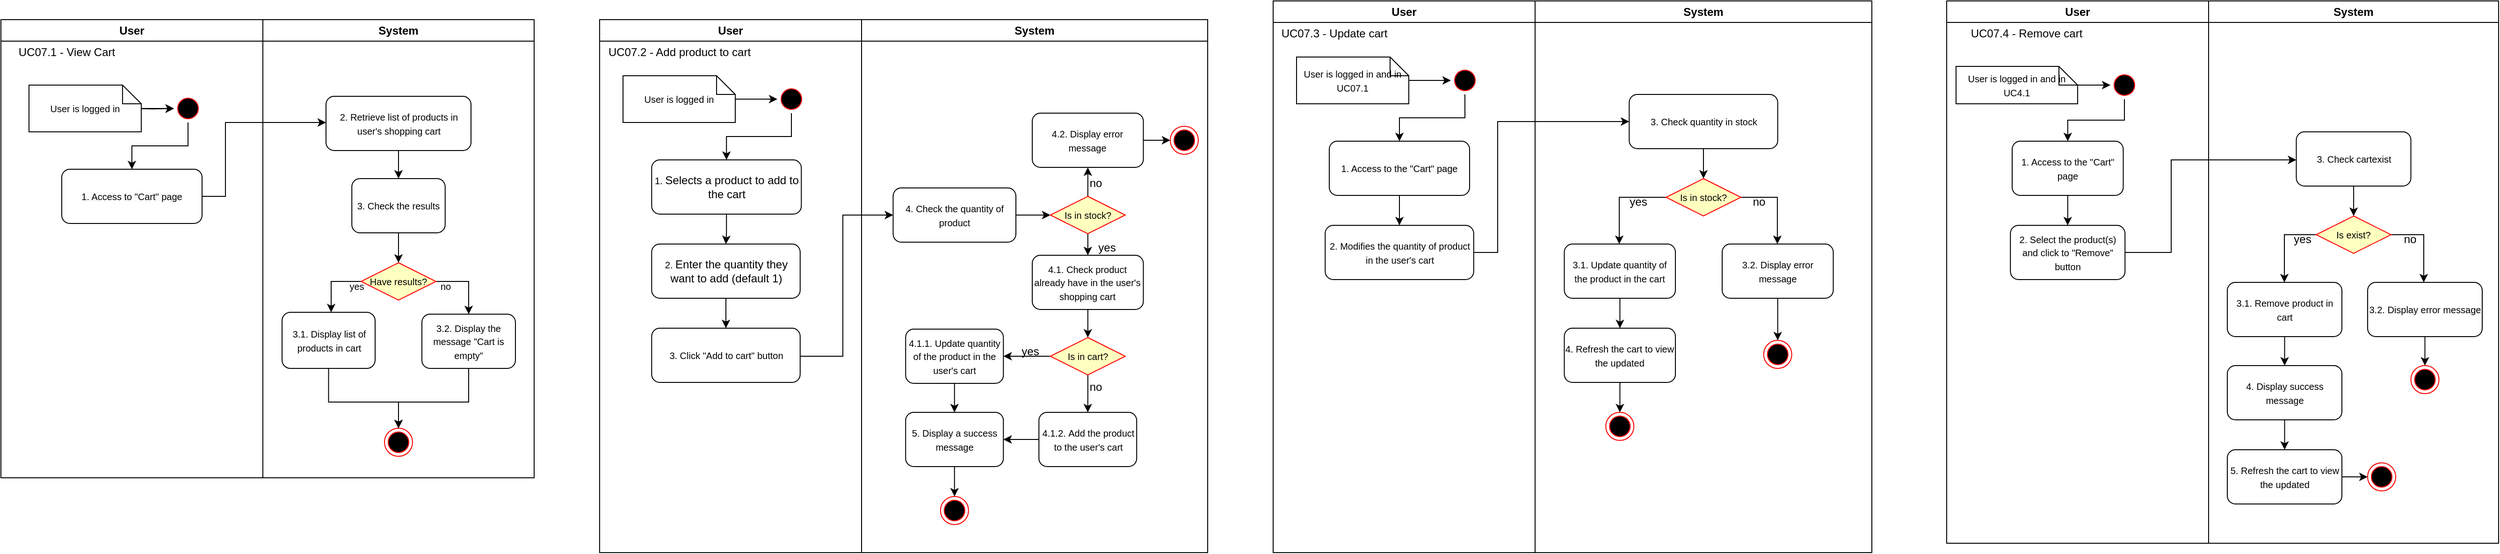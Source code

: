 <mxfile version="21.6.1" type="device">
  <diagram name="Page-1" id="e7e014a7-5840-1c2e-5031-d8a46d1fe8dd">
    <mxGraphModel dx="6907" dy="4040" grid="1" gridSize="10" guides="1" tooltips="1" connect="1" arrows="1" fold="1" page="1" pageScale="1" pageWidth="1169" pageHeight="826" background="none" math="0" shadow="0">
      <root>
        <mxCell id="0" />
        <mxCell id="1" parent="0" />
        <mxCell id="2" value="User" style="swimlane;whiteSpace=wrap;labelBackgroundColor=none;" parent="1" vertex="1">
          <mxGeometry x="40" y="40" width="280" height="490" as="geometry" />
        </mxCell>
        <mxCell id="q0-vvOxoMpotTMaAw7Id-45" value="" style="edgeStyle=orthogonalEdgeStyle;rounded=0;orthogonalLoop=1;jettySize=auto;html=1;" parent="2" source="5" target="q0-vvOxoMpotTMaAw7Id-51" edge="1">
          <mxGeometry relative="1" as="geometry">
            <mxPoint x="139.983" y="82" as="targetPoint" />
            <Array as="points" />
          </mxGeometry>
        </mxCell>
        <mxCell id="5" value="" style="ellipse;shape=startState;fillColor=#000000;strokeColor=#ff0000;" parent="2" vertex="1">
          <mxGeometry x="185" y="80" width="30" height="30" as="geometry" />
        </mxCell>
        <mxCell id="q0-vvOxoMpotTMaAw7Id-51" value="&lt;span style=&quot;color: rgb(0, 0, 0); font-family: Helvetica; font-size: 10px; font-style: normal; font-variant-ligatures: normal; font-variant-caps: normal; font-weight: 400; letter-spacing: normal; orphans: 2; text-align: center; text-indent: 0px; text-transform: none; widows: 2; word-spacing: 0px; -webkit-text-stroke-width: 0px; background-color: rgb(251, 251, 251); text-decoration-thickness: initial; text-decoration-style: initial; text-decoration-color: initial; float: none; display: inline !important;&quot;&gt;1. Access to &quot;Cart&quot; page&lt;/span&gt;" style="rounded=1;whiteSpace=wrap;html=1;verticalAlign=middle;" parent="2" vertex="1">
          <mxGeometry x="65" y="160" width="150" height="58" as="geometry" />
        </mxCell>
        <mxCell id="bUwD3FaFitT1GLIlqr40-110" value="" style="edgeStyle=orthogonalEdgeStyle;rounded=0;orthogonalLoop=1;jettySize=auto;html=1;" parent="2" target="5" edge="1">
          <mxGeometry relative="1" as="geometry">
            <mxPoint x="140" y="95" as="sourcePoint" />
          </mxGeometry>
        </mxCell>
        <mxCell id="bUwD3FaFitT1GLIlqr40-21" value="UC07.1 - View Cart" style="text;html=1;align=center;verticalAlign=middle;resizable=0;points=[];autosize=1;strokeColor=none;fillColor=none;" parent="2" vertex="1">
          <mxGeometry x="5" y="20" width="130" height="30" as="geometry" />
        </mxCell>
        <mxCell id="bUwD3FaFitT1GLIlqr40-117" value="" style="edgeStyle=orthogonalEdgeStyle;rounded=0;orthogonalLoop=1;jettySize=auto;html=1;" parent="2" source="bUwD3FaFitT1GLIlqr40-116" target="5" edge="1">
          <mxGeometry relative="1" as="geometry" />
        </mxCell>
        <mxCell id="bUwD3FaFitT1GLIlqr40-116" value="&lt;font style=&quot;font-size: 10px;&quot;&gt;User is logged in&lt;/font&gt;" style="shape=note;size=20;whiteSpace=wrap;html=1;" parent="2" vertex="1">
          <mxGeometry x="30" y="70" width="120" height="50" as="geometry" />
        </mxCell>
        <mxCell id="3" value="System" style="swimlane;whiteSpace=wrap" parent="1" vertex="1">
          <mxGeometry x="320" y="40" width="290" height="490" as="geometry" />
        </mxCell>
        <mxCell id="q0-vvOxoMpotTMaAw7Id-52" value="&lt;font style=&quot;font-size: 10px;&quot;&gt;2. Retrieve list of products in user&#39;s shopping cart&lt;/font&gt;" style="rounded=1;whiteSpace=wrap;html=1;verticalAlign=middle;" parent="3" vertex="1">
          <mxGeometry x="67.5" y="82" width="155" height="58" as="geometry" />
        </mxCell>
        <mxCell id="bUwD3FaFitT1GLIlqr40-51" style="edgeStyle=orthogonalEdgeStyle;rounded=0;orthogonalLoop=1;jettySize=auto;html=1;" parent="3" source="bUwD3FaFitT1GLIlqr40-50" target="21" edge="1">
          <mxGeometry relative="1" as="geometry" />
        </mxCell>
        <mxCell id="bUwD3FaFitT1GLIlqr40-50" value="&lt;font style=&quot;font-size: 10px;&quot;&gt;3. Check the results&lt;/font&gt;" style="rounded=1;whiteSpace=wrap;html=1;verticalAlign=middle;" parent="3" vertex="1">
          <mxGeometry x="95.12" y="170" width="99.75" height="58" as="geometry" />
        </mxCell>
        <mxCell id="q0-vvOxoMpotTMaAw7Id-54" style="edgeStyle=orthogonalEdgeStyle;rounded=0;orthogonalLoop=1;jettySize=auto;html=1;" parent="3" source="q0-vvOxoMpotTMaAw7Id-52" target="bUwD3FaFitT1GLIlqr40-50" edge="1">
          <mxGeometry relative="1" as="geometry" />
        </mxCell>
        <mxCell id="bUwD3FaFitT1GLIlqr40-52" style="edgeStyle=orthogonalEdgeStyle;rounded=0;orthogonalLoop=1;jettySize=auto;html=1;" parent="3" source="21" target="q0-vvOxoMpotTMaAw7Id-57" edge="1">
          <mxGeometry relative="1" as="geometry">
            <Array as="points">
              <mxPoint x="73" y="280" />
            </Array>
          </mxGeometry>
        </mxCell>
        <mxCell id="bUwD3FaFitT1GLIlqr40-54" style="edgeStyle=orthogonalEdgeStyle;rounded=0;orthogonalLoop=1;jettySize=auto;html=1;" parent="3" source="21" target="q0-vvOxoMpotTMaAw7Id-58" edge="1">
          <mxGeometry relative="1" as="geometry">
            <Array as="points">
              <mxPoint x="220" y="280" />
            </Array>
          </mxGeometry>
        </mxCell>
        <mxCell id="21" value="Have results?" style="rhombus;fillColor=#ffffc0;strokeColor=#ff0000;whiteSpace=wrap;fontSize=10;" parent="3" vertex="1">
          <mxGeometry x="105" y="260" width="80" height="40" as="geometry" />
        </mxCell>
        <mxCell id="q0-vvOxoMpotTMaAw7Id-57" value="&lt;font style=&quot;font-size: 10px;&quot;&gt;3.1. Display list of products in cart&lt;/font&gt;" style="rounded=1;whiteSpace=wrap;html=1;verticalAlign=middle;" parent="3" vertex="1">
          <mxGeometry x="20.5" y="313" width="99.5" height="60" as="geometry" />
        </mxCell>
        <mxCell id="q0-vvOxoMpotTMaAw7Id-58" value="&lt;font style=&quot;font-size: 10px;&quot;&gt;3.2. Display the message &quot;Cart is empty&quot;&lt;/font&gt;" style="rounded=1;whiteSpace=wrap;html=1;verticalAlign=middle;" parent="3" vertex="1">
          <mxGeometry x="170" y="315" width="100" height="58" as="geometry" />
        </mxCell>
        <mxCell id="q0-vvOxoMpotTMaAw7Id-59" value="" style="ellipse;html=1;shape=endState;fillColor=#000000;strokeColor=#ff0000;fontSize=10;" parent="3" vertex="1">
          <mxGeometry x="130" y="437" width="30" height="30" as="geometry" />
        </mxCell>
        <mxCell id="q0-vvOxoMpotTMaAw7Id-64" style="edgeStyle=orthogonalEdgeStyle;rounded=0;orthogonalLoop=1;jettySize=auto;html=1;" parent="3" source="q0-vvOxoMpotTMaAw7Id-57" target="q0-vvOxoMpotTMaAw7Id-59" edge="1">
          <mxGeometry relative="1" as="geometry">
            <Array as="points">
              <mxPoint x="70" y="409" />
              <mxPoint x="145" y="409" />
            </Array>
          </mxGeometry>
        </mxCell>
        <mxCell id="q0-vvOxoMpotTMaAw7Id-65" style="edgeStyle=orthogonalEdgeStyle;rounded=0;orthogonalLoop=1;jettySize=auto;html=1;" parent="3" source="q0-vvOxoMpotTMaAw7Id-58" target="q0-vvOxoMpotTMaAw7Id-59" edge="1">
          <mxGeometry relative="1" as="geometry">
            <Array as="points">
              <mxPoint x="220" y="409" />
              <mxPoint x="145" y="409" />
            </Array>
          </mxGeometry>
        </mxCell>
        <mxCell id="q0-vvOxoMpotTMaAw7Id-66" value="&lt;font size=&quot;1&quot;&gt;yes&lt;/font&gt;" style="text;html=1;align=center;verticalAlign=middle;resizable=0;points=[];autosize=1;strokeColor=none;fillColor=none;" parent="3" vertex="1">
          <mxGeometry x="80" y="270" width="40" height="30" as="geometry" />
        </mxCell>
        <mxCell id="q0-vvOxoMpotTMaAw7Id-67" value="&lt;font size=&quot;1&quot;&gt;no&lt;/font&gt;" style="text;html=1;align=center;verticalAlign=middle;resizable=0;points=[];autosize=1;strokeColor=none;fillColor=none;" parent="3" vertex="1">
          <mxGeometry x="180" y="270" width="30" height="30" as="geometry" />
        </mxCell>
        <mxCell id="q0-vvOxoMpotTMaAw7Id-49" style="edgeStyle=orthogonalEdgeStyle;rounded=0;orthogonalLoop=1;jettySize=auto;html=1;" parent="1" source="q0-vvOxoMpotTMaAw7Id-51" target="q0-vvOxoMpotTMaAw7Id-52" edge="1">
          <mxGeometry relative="1" as="geometry">
            <mxPoint x="244.5" y="147" as="sourcePoint" />
            <mxPoint x="396" y="171" as="targetPoint" />
            <Array as="points">
              <mxPoint x="280" y="229" />
              <mxPoint x="280" y="150" />
            </Array>
          </mxGeometry>
        </mxCell>
        <mxCell id="bUwD3FaFitT1GLIlqr40-22" value="User" style="swimlane;whiteSpace=wrap;labelBackgroundColor=none;" parent="1" vertex="1">
          <mxGeometry x="1400" y="20" width="280" height="590" as="geometry" />
        </mxCell>
        <mxCell id="bUwD3FaFitT1GLIlqr40-23" value="" style="edgeStyle=orthogonalEdgeStyle;rounded=0;orthogonalLoop=1;jettySize=auto;html=1;" parent="bUwD3FaFitT1GLIlqr40-22" source="bUwD3FaFitT1GLIlqr40-24" target="bUwD3FaFitT1GLIlqr40-25" edge="1">
          <mxGeometry relative="1" as="geometry">
            <mxPoint x="139.983" y="82" as="targetPoint" />
            <Array as="points" />
          </mxGeometry>
        </mxCell>
        <mxCell id="bUwD3FaFitT1GLIlqr40-24" value="" style="ellipse;shape=startState;fillColor=#000000;strokeColor=#ff0000;" parent="bUwD3FaFitT1GLIlqr40-22" vertex="1">
          <mxGeometry x="190" y="70" width="30" height="30" as="geometry" />
        </mxCell>
        <mxCell id="pBIfOtYc9oAZ0GzIeyk_-44" value="" style="edgeStyle=orthogonalEdgeStyle;rounded=0;orthogonalLoop=1;jettySize=auto;html=1;" edge="1" parent="bUwD3FaFitT1GLIlqr40-22" source="bUwD3FaFitT1GLIlqr40-25" target="pBIfOtYc9oAZ0GzIeyk_-43">
          <mxGeometry relative="1" as="geometry" />
        </mxCell>
        <mxCell id="bUwD3FaFitT1GLIlqr40-25" value="&lt;span style=&quot;color: rgb(0, 0, 0); font-family: Helvetica; font-size: 10px; font-style: normal; font-variant-ligatures: normal; font-variant-caps: normal; font-weight: 400; letter-spacing: normal; orphans: 2; text-align: center; text-indent: 0px; text-transform: none; widows: 2; word-spacing: 0px; -webkit-text-stroke-width: 0px; background-color: rgb(251, 251, 251); text-decoration-thickness: initial; text-decoration-style: initial; text-decoration-color: initial; float: none; display: inline !important;&quot;&gt;1. Access to the &quot;Cart&quot; page&lt;/span&gt;" style="rounded=1;whiteSpace=wrap;html=1;verticalAlign=middle;" parent="bUwD3FaFitT1GLIlqr40-22" vertex="1">
          <mxGeometry x="60" y="150" width="150" height="58" as="geometry" />
        </mxCell>
        <mxCell id="bUwD3FaFitT1GLIlqr40-112" value="UC07.3 - Update cart" style="text;html=1;align=center;verticalAlign=middle;resizable=0;points=[];autosize=1;strokeColor=none;fillColor=none;" parent="bUwD3FaFitT1GLIlqr40-22" vertex="1">
          <mxGeometry x="-5" y="20" width="140" height="30" as="geometry" />
        </mxCell>
        <mxCell id="bUwD3FaFitT1GLIlqr40-113" value="" style="edgeStyle=orthogonalEdgeStyle;rounded=0;orthogonalLoop=1;jettySize=auto;html=1;" parent="bUwD3FaFitT1GLIlqr40-22" source="bUwD3FaFitT1GLIlqr40-111" target="bUwD3FaFitT1GLIlqr40-24" edge="1">
          <mxGeometry relative="1" as="geometry" />
        </mxCell>
        <mxCell id="bUwD3FaFitT1GLIlqr40-111" value="&lt;font style=&quot;font-size: 10px;&quot;&gt;User is logged in and in UC07.1&lt;/font&gt;" style="shape=note;size=20;whiteSpace=wrap;html=1;" parent="bUwD3FaFitT1GLIlqr40-22" vertex="1">
          <mxGeometry x="25" y="60" width="120" height="50" as="geometry" />
        </mxCell>
        <mxCell id="pBIfOtYc9oAZ0GzIeyk_-43" value="&lt;font style=&quot;font-size: 10px;&quot;&gt;2. Modifies the quantity of product in the user&#39;s cart&lt;/font&gt;" style="rounded=1;whiteSpace=wrap;html=1;verticalAlign=middle;" vertex="1" parent="bUwD3FaFitT1GLIlqr40-22">
          <mxGeometry x="55.63" y="240" width="158.75" height="58" as="geometry" />
        </mxCell>
        <mxCell id="bUwD3FaFitT1GLIlqr40-27" value="System" style="swimlane;whiteSpace=wrap" parent="1" vertex="1">
          <mxGeometry x="1680" y="20" width="360" height="590" as="geometry" />
        </mxCell>
        <mxCell id="bUwD3FaFitT1GLIlqr40-37" value="" style="ellipse;html=1;shape=endState;fillColor=#000000;strokeColor=#ff0000;fontSize=10;" parent="bUwD3FaFitT1GLIlqr40-27" vertex="1">
          <mxGeometry x="75.63" y="440" width="30" height="30" as="geometry" />
        </mxCell>
        <mxCell id="pBIfOtYc9oAZ0GzIeyk_-50" value="" style="edgeStyle=orthogonalEdgeStyle;rounded=0;orthogonalLoop=1;jettySize=auto;html=1;" edge="1" parent="bUwD3FaFitT1GLIlqr40-27" source="pBIfOtYc9oAZ0GzIeyk_-45" target="pBIfOtYc9oAZ0GzIeyk_-48">
          <mxGeometry relative="1" as="geometry" />
        </mxCell>
        <mxCell id="pBIfOtYc9oAZ0GzIeyk_-45" value="&lt;font style=&quot;font-size: 10px;&quot;&gt;3. Check quantity in stock&lt;/font&gt;" style="rounded=1;whiteSpace=wrap;html=1;verticalAlign=middle;" vertex="1" parent="bUwD3FaFitT1GLIlqr40-27">
          <mxGeometry x="100.63" y="100" width="158.75" height="58" as="geometry" />
        </mxCell>
        <mxCell id="pBIfOtYc9oAZ0GzIeyk_-51" style="edgeStyle=orthogonalEdgeStyle;rounded=0;orthogonalLoop=1;jettySize=auto;html=1;" edge="1" parent="bUwD3FaFitT1GLIlqr40-27" source="pBIfOtYc9oAZ0GzIeyk_-48" target="pBIfOtYc9oAZ0GzIeyk_-49">
          <mxGeometry relative="1" as="geometry">
            <Array as="points">
              <mxPoint x="259" y="210" />
            </Array>
          </mxGeometry>
        </mxCell>
        <mxCell id="pBIfOtYc9oAZ0GzIeyk_-53" style="edgeStyle=orthogonalEdgeStyle;rounded=0;orthogonalLoop=1;jettySize=auto;html=1;" edge="1" parent="bUwD3FaFitT1GLIlqr40-27" source="pBIfOtYc9oAZ0GzIeyk_-48" target="pBIfOtYc9oAZ0GzIeyk_-52">
          <mxGeometry relative="1" as="geometry">
            <Array as="points">
              <mxPoint x="90" y="210" />
            </Array>
          </mxGeometry>
        </mxCell>
        <mxCell id="pBIfOtYc9oAZ0GzIeyk_-48" value="Is in stock?" style="rhombus;fillColor=#ffffc0;strokeColor=#ff0000;whiteSpace=wrap;fontSize=10;" vertex="1" parent="bUwD3FaFitT1GLIlqr40-27">
          <mxGeometry x="140" y="190" width="80" height="40" as="geometry" />
        </mxCell>
        <mxCell id="pBIfOtYc9oAZ0GzIeyk_-62" value="" style="edgeStyle=orthogonalEdgeStyle;rounded=0;orthogonalLoop=1;jettySize=auto;html=1;" edge="1" parent="bUwD3FaFitT1GLIlqr40-27" source="pBIfOtYc9oAZ0GzIeyk_-49" target="pBIfOtYc9oAZ0GzIeyk_-61">
          <mxGeometry relative="1" as="geometry" />
        </mxCell>
        <mxCell id="pBIfOtYc9oAZ0GzIeyk_-49" value="&lt;font style=&quot;font-size: 10px;&quot;&gt;3.2. Display error message&lt;/font&gt;" style="rounded=1;whiteSpace=wrap;html=1;verticalAlign=middle;" vertex="1" parent="bUwD3FaFitT1GLIlqr40-27">
          <mxGeometry x="200" y="260" width="118.75" height="58" as="geometry" />
        </mxCell>
        <mxCell id="pBIfOtYc9oAZ0GzIeyk_-59" value="" style="edgeStyle=orthogonalEdgeStyle;rounded=0;orthogonalLoop=1;jettySize=auto;html=1;" edge="1" parent="bUwD3FaFitT1GLIlqr40-27" source="pBIfOtYc9oAZ0GzIeyk_-52" target="pBIfOtYc9oAZ0GzIeyk_-56">
          <mxGeometry relative="1" as="geometry" />
        </mxCell>
        <mxCell id="pBIfOtYc9oAZ0GzIeyk_-52" value="&lt;font style=&quot;font-size: 10px;&quot;&gt;3.1. Update quantity of the product in the cart&lt;/font&gt;" style="rounded=1;whiteSpace=wrap;html=1;verticalAlign=middle;" vertex="1" parent="bUwD3FaFitT1GLIlqr40-27">
          <mxGeometry x="31.25" y="260" width="118.75" height="58" as="geometry" />
        </mxCell>
        <mxCell id="pBIfOtYc9oAZ0GzIeyk_-54" value="yes" style="text;html=1;align=center;verticalAlign=middle;resizable=0;points=[];autosize=1;strokeColor=none;fillColor=none;" vertex="1" parent="bUwD3FaFitT1GLIlqr40-27">
          <mxGeometry x="90" y="200" width="40" height="30" as="geometry" />
        </mxCell>
        <mxCell id="pBIfOtYc9oAZ0GzIeyk_-55" value="no" style="text;html=1;align=center;verticalAlign=middle;resizable=0;points=[];autosize=1;strokeColor=none;fillColor=none;" vertex="1" parent="bUwD3FaFitT1GLIlqr40-27">
          <mxGeometry x="219.38" y="200" width="40" height="30" as="geometry" />
        </mxCell>
        <mxCell id="pBIfOtYc9oAZ0GzIeyk_-60" value="" style="edgeStyle=orthogonalEdgeStyle;rounded=0;orthogonalLoop=1;jettySize=auto;html=1;" edge="1" parent="bUwD3FaFitT1GLIlqr40-27" source="pBIfOtYc9oAZ0GzIeyk_-56" target="bUwD3FaFitT1GLIlqr40-37">
          <mxGeometry relative="1" as="geometry" />
        </mxCell>
        <mxCell id="pBIfOtYc9oAZ0GzIeyk_-56" value="&lt;font style=&quot;font-size: 10px;&quot;&gt;4. Refresh the cart to view the updated&lt;/font&gt;" style="rounded=1;whiteSpace=wrap;html=1;verticalAlign=middle;" vertex="1" parent="bUwD3FaFitT1GLIlqr40-27">
          <mxGeometry x="31.25" y="350" width="118.75" height="58" as="geometry" />
        </mxCell>
        <mxCell id="pBIfOtYc9oAZ0GzIeyk_-61" value="" style="ellipse;html=1;shape=endState;fillColor=#000000;strokeColor=#ff0000;fontSize=10;" vertex="1" parent="bUwD3FaFitT1GLIlqr40-27">
          <mxGeometry x="244.38" y="363" width="30" height="30" as="geometry" />
        </mxCell>
        <mxCell id="iPqSwQI-IjeFykvfGZ3u-23" value="User" style="swimlane;whiteSpace=wrap;labelBackgroundColor=none;" parent="1" vertex="1">
          <mxGeometry x="680" y="40" width="280" height="570" as="geometry" />
        </mxCell>
        <mxCell id="iPqSwQI-IjeFykvfGZ3u-24" value="" style="edgeStyle=orthogonalEdgeStyle;rounded=0;orthogonalLoop=1;jettySize=auto;html=1;" parent="iPqSwQI-IjeFykvfGZ3u-23" source="iPqSwQI-IjeFykvfGZ3u-25" target="iPqSwQI-IjeFykvfGZ3u-26" edge="1">
          <mxGeometry relative="1" as="geometry">
            <mxPoint x="139.983" y="82" as="targetPoint" />
            <Array as="points" />
          </mxGeometry>
        </mxCell>
        <mxCell id="iPqSwQI-IjeFykvfGZ3u-25" value="" style="ellipse;shape=startState;fillColor=#000000;strokeColor=#ff0000;" parent="iPqSwQI-IjeFykvfGZ3u-23" vertex="1">
          <mxGeometry x="190" y="70" width="30" height="30" as="geometry" />
        </mxCell>
        <mxCell id="iPqSwQI-IjeFykvfGZ3u-67" style="edgeStyle=orthogonalEdgeStyle;rounded=0;orthogonalLoop=1;jettySize=auto;html=1;" parent="iPqSwQI-IjeFykvfGZ3u-23" source="iPqSwQI-IjeFykvfGZ3u-26" target="iPqSwQI-IjeFykvfGZ3u-64" edge="1">
          <mxGeometry relative="1" as="geometry" />
        </mxCell>
        <mxCell id="iPqSwQI-IjeFykvfGZ3u-26" value="&lt;span style=&quot;color: rgb(0, 0, 0); font-family: Helvetica; font-size: 10px; font-style: normal; font-variant-ligatures: normal; font-variant-caps: normal; font-weight: 400; letter-spacing: normal; orphans: 2; text-align: center; text-indent: 0px; text-transform: none; widows: 2; word-spacing: 0px; -webkit-text-stroke-width: 0px; background-color: rgb(251, 251, 251); text-decoration-thickness: initial; text-decoration-style: initial; text-decoration-color: initial; float: none; display: inline !important;&quot;&gt;1.&amp;nbsp;&lt;/span&gt;Selects a product to add to the cart" style="rounded=1;whiteSpace=wrap;html=1;verticalAlign=middle;" parent="iPqSwQI-IjeFykvfGZ3u-23" vertex="1">
          <mxGeometry x="55.63" y="150" width="160" height="58" as="geometry" />
        </mxCell>
        <mxCell id="iPqSwQI-IjeFykvfGZ3u-28" value="UC07.2 - Add product to cart" style="text;html=1;align=center;verticalAlign=middle;resizable=0;points=[];autosize=1;strokeColor=none;fillColor=none;" parent="iPqSwQI-IjeFykvfGZ3u-23" vertex="1">
          <mxGeometry x="-5" y="20" width="180" height="30" as="geometry" />
        </mxCell>
        <mxCell id="iPqSwQI-IjeFykvfGZ3u-29" value="" style="edgeStyle=orthogonalEdgeStyle;rounded=0;orthogonalLoop=1;jettySize=auto;html=1;" parent="iPqSwQI-IjeFykvfGZ3u-23" source="iPqSwQI-IjeFykvfGZ3u-30" target="iPqSwQI-IjeFykvfGZ3u-25" edge="1">
          <mxGeometry relative="1" as="geometry" />
        </mxCell>
        <mxCell id="iPqSwQI-IjeFykvfGZ3u-30" value="&lt;font style=&quot;font-size: 10px;&quot;&gt;User is logged in&lt;/font&gt;" style="shape=note;size=20;whiteSpace=wrap;html=1;" parent="iPqSwQI-IjeFykvfGZ3u-23" vertex="1">
          <mxGeometry x="25" y="60" width="120" height="50" as="geometry" />
        </mxCell>
        <mxCell id="iPqSwQI-IjeFykvfGZ3u-68" style="edgeStyle=orthogonalEdgeStyle;rounded=0;orthogonalLoop=1;jettySize=auto;html=1;" parent="iPqSwQI-IjeFykvfGZ3u-23" source="iPqSwQI-IjeFykvfGZ3u-64" target="iPqSwQI-IjeFykvfGZ3u-66" edge="1">
          <mxGeometry relative="1" as="geometry" />
        </mxCell>
        <mxCell id="iPqSwQI-IjeFykvfGZ3u-64" value="&lt;font style=&quot;font-size: 10px;&quot;&gt;2.&amp;nbsp;&lt;/font&gt;Enter the quantity they&lt;br/&gt;want to add (default 1)" style="rounded=1;whiteSpace=wrap;html=1;verticalAlign=middle;" parent="iPqSwQI-IjeFykvfGZ3u-23" vertex="1">
          <mxGeometry x="55.63" y="240" width="158.75" height="58" as="geometry" />
        </mxCell>
        <mxCell id="iPqSwQI-IjeFykvfGZ3u-66" value="&lt;font style=&quot;font-size: 10px;&quot;&gt;3. Click &quot;Add to cart&quot; button&lt;/font&gt;" style="rounded=1;whiteSpace=wrap;html=1;verticalAlign=middle;" parent="iPqSwQI-IjeFykvfGZ3u-23" vertex="1">
          <mxGeometry x="55.63" y="330" width="158.75" height="58" as="geometry" />
        </mxCell>
        <mxCell id="iPqSwQI-IjeFykvfGZ3u-33" value="System" style="swimlane;whiteSpace=wrap" parent="1" vertex="1">
          <mxGeometry x="960" y="40" width="370" height="570" as="geometry" />
        </mxCell>
        <mxCell id="iPqSwQI-IjeFykvfGZ3u-49" value="" style="edgeStyle=orthogonalEdgeStyle;rounded=0;orthogonalLoop=1;jettySize=auto;html=1;" parent="iPqSwQI-IjeFykvfGZ3u-33" source="iPqSwQI-IjeFykvfGZ3u-50" target="iPqSwQI-IjeFykvfGZ3u-53" edge="1">
          <mxGeometry relative="1" as="geometry" />
        </mxCell>
        <mxCell id="iPqSwQI-IjeFykvfGZ3u-50" value="&lt;font style=&quot;font-size: 10px;&quot;&gt;4. Check the quantity of product&lt;/font&gt;" style="rounded=1;whiteSpace=wrap;html=1;verticalAlign=middle;" parent="iPqSwQI-IjeFykvfGZ3u-33" vertex="1">
          <mxGeometry x="33.75" y="180" width="131.25" height="58" as="geometry" />
        </mxCell>
        <mxCell id="pBIfOtYc9oAZ0GzIeyk_-29" value="" style="edgeStyle=orthogonalEdgeStyle;rounded=0;orthogonalLoop=1;jettySize=auto;html=1;" edge="1" parent="iPqSwQI-IjeFykvfGZ3u-33" source="iPqSwQI-IjeFykvfGZ3u-53" target="iPqSwQI-IjeFykvfGZ3u-56">
          <mxGeometry relative="1" as="geometry" />
        </mxCell>
        <mxCell id="pBIfOtYc9oAZ0GzIeyk_-32" value="" style="edgeStyle=orthogonalEdgeStyle;rounded=0;orthogonalLoop=1;jettySize=auto;html=1;" edge="1" parent="iPqSwQI-IjeFykvfGZ3u-33" source="iPqSwQI-IjeFykvfGZ3u-53" target="iPqSwQI-IjeFykvfGZ3u-54">
          <mxGeometry relative="1" as="geometry" />
        </mxCell>
        <mxCell id="iPqSwQI-IjeFykvfGZ3u-53" value="Is in stock?" style="rhombus;fillColor=#ffffc0;strokeColor=#ff0000;whiteSpace=wrap;fontSize=10;" parent="iPqSwQI-IjeFykvfGZ3u-33" vertex="1">
          <mxGeometry x="201.87" y="189" width="80" height="40" as="geometry" />
        </mxCell>
        <mxCell id="pBIfOtYc9oAZ0GzIeyk_-33" value="" style="edgeStyle=orthogonalEdgeStyle;rounded=0;orthogonalLoop=1;jettySize=auto;html=1;" edge="1" parent="iPqSwQI-IjeFykvfGZ3u-33" source="iPqSwQI-IjeFykvfGZ3u-54" target="pBIfOtYc9oAZ0GzIeyk_-24">
          <mxGeometry relative="1" as="geometry" />
        </mxCell>
        <mxCell id="iPqSwQI-IjeFykvfGZ3u-54" value="&lt;font style=&quot;font-size: 10px;&quot;&gt;4.1. Check product already have in the user&#39;s shopping cart&lt;/font&gt;" style="rounded=1;whiteSpace=wrap;html=1;verticalAlign=middle;" parent="iPqSwQI-IjeFykvfGZ3u-33" vertex="1">
          <mxGeometry x="182.49" y="252" width="118.75" height="58" as="geometry" />
        </mxCell>
        <mxCell id="pBIfOtYc9oAZ0GzIeyk_-23" value="" style="edgeStyle=orthogonalEdgeStyle;rounded=0;orthogonalLoop=1;jettySize=auto;html=1;" edge="1" parent="iPqSwQI-IjeFykvfGZ3u-33" source="iPqSwQI-IjeFykvfGZ3u-56" target="pBIfOtYc9oAZ0GzIeyk_-22">
          <mxGeometry relative="1" as="geometry" />
        </mxCell>
        <mxCell id="iPqSwQI-IjeFykvfGZ3u-56" value="&lt;font style=&quot;font-size: 10px;&quot;&gt;4.2. Display error message&lt;/font&gt;" style="rounded=1;whiteSpace=wrap;html=1;verticalAlign=middle;" parent="iPqSwQI-IjeFykvfGZ3u-33" vertex="1">
          <mxGeometry x="182.49" y="100" width="118.75" height="58" as="geometry" />
        </mxCell>
        <mxCell id="iPqSwQI-IjeFykvfGZ3u-57" value="yes" style="text;html=1;align=center;verticalAlign=middle;resizable=0;points=[];autosize=1;strokeColor=none;fillColor=none;" parent="iPqSwQI-IjeFykvfGZ3u-33" vertex="1">
          <mxGeometry x="241.87" y="229" width="40" height="30" as="geometry" />
        </mxCell>
        <mxCell id="iPqSwQI-IjeFykvfGZ3u-58" value="no" style="text;html=1;align=center;verticalAlign=middle;resizable=0;points=[];autosize=1;strokeColor=none;fillColor=none;" parent="iPqSwQI-IjeFykvfGZ3u-33" vertex="1">
          <mxGeometry x="230" y="160" width="40" height="30" as="geometry" />
        </mxCell>
        <mxCell id="iPqSwQI-IjeFykvfGZ3u-59" value="" style="ellipse;html=1;shape=endState;fillColor=#000000;strokeColor=#ff0000;fontSize=10;" parent="iPqSwQI-IjeFykvfGZ3u-33" vertex="1">
          <mxGeometry x="84.37" y="510" width="30" height="30" as="geometry" />
        </mxCell>
        <mxCell id="pBIfOtYc9oAZ0GzIeyk_-41" value="" style="edgeStyle=orthogonalEdgeStyle;rounded=0;orthogonalLoop=1;jettySize=auto;html=1;" edge="1" parent="iPqSwQI-IjeFykvfGZ3u-33" source="iPqSwQI-IjeFykvfGZ3u-72" target="pBIfOtYc9oAZ0GzIeyk_-38">
          <mxGeometry relative="1" as="geometry" />
        </mxCell>
        <mxCell id="iPqSwQI-IjeFykvfGZ3u-72" value="&lt;font style=&quot;font-size: 10px;&quot;&gt;4.1.1. Update quantity of the product in the user&#39;s cart&lt;br&gt;&lt;/font&gt;" style="rounded=1;whiteSpace=wrap;html=1;verticalAlign=middle;" parent="iPqSwQI-IjeFykvfGZ3u-33" vertex="1">
          <mxGeometry x="47.13" y="331" width="104.5" height="58" as="geometry" />
        </mxCell>
        <mxCell id="pBIfOtYc9oAZ0GzIeyk_-40" value="" style="edgeStyle=orthogonalEdgeStyle;rounded=0;orthogonalLoop=1;jettySize=auto;html=1;" edge="1" parent="iPqSwQI-IjeFykvfGZ3u-33" source="DOB6De9PXuz2SghbElTi-22" target="pBIfOtYc9oAZ0GzIeyk_-38">
          <mxGeometry relative="1" as="geometry" />
        </mxCell>
        <mxCell id="DOB6De9PXuz2SghbElTi-22" value="&lt;font style=&quot;font-size: 10px;&quot;&gt;&lt;font style=&quot;font-size: 10px;&quot;&gt;4.1.2.&amp;nbsp;&lt;/font&gt;Add the product to the user&#39;s cart&lt;/font&gt;" style="rounded=1;whiteSpace=wrap;html=1;verticalAlign=middle;" parent="iPqSwQI-IjeFykvfGZ3u-33" vertex="1">
          <mxGeometry x="189.61" y="420" width="104.5" height="58" as="geometry" />
        </mxCell>
        <mxCell id="pBIfOtYc9oAZ0GzIeyk_-22" value="" style="ellipse;html=1;shape=endState;fillColor=#000000;strokeColor=#ff0000;fontSize=10;" vertex="1" parent="iPqSwQI-IjeFykvfGZ3u-33">
          <mxGeometry x="330.0" y="114" width="30" height="30" as="geometry" />
        </mxCell>
        <mxCell id="pBIfOtYc9oAZ0GzIeyk_-34" value="" style="edgeStyle=orthogonalEdgeStyle;rounded=0;orthogonalLoop=1;jettySize=auto;html=1;" edge="1" parent="iPqSwQI-IjeFykvfGZ3u-33" source="pBIfOtYc9oAZ0GzIeyk_-24" target="iPqSwQI-IjeFykvfGZ3u-72">
          <mxGeometry relative="1" as="geometry" />
        </mxCell>
        <mxCell id="pBIfOtYc9oAZ0GzIeyk_-36" value="" style="edgeStyle=orthogonalEdgeStyle;rounded=0;orthogonalLoop=1;jettySize=auto;html=1;" edge="1" parent="iPqSwQI-IjeFykvfGZ3u-33" source="pBIfOtYc9oAZ0GzIeyk_-24" target="DOB6De9PXuz2SghbElTi-22">
          <mxGeometry relative="1" as="geometry" />
        </mxCell>
        <mxCell id="pBIfOtYc9oAZ0GzIeyk_-24" value="Is in cart?" style="rhombus;fillColor=#ffffc0;strokeColor=#ff0000;whiteSpace=wrap;fontSize=10;" vertex="1" parent="iPqSwQI-IjeFykvfGZ3u-33">
          <mxGeometry x="201.87" y="340" width="80" height="40" as="geometry" />
        </mxCell>
        <mxCell id="pBIfOtYc9oAZ0GzIeyk_-35" value="yes" style="text;html=1;align=center;verticalAlign=middle;resizable=0;points=[];autosize=1;strokeColor=none;fillColor=none;" vertex="1" parent="iPqSwQI-IjeFykvfGZ3u-33">
          <mxGeometry x="160" y="340" width="40" height="30" as="geometry" />
        </mxCell>
        <mxCell id="pBIfOtYc9oAZ0GzIeyk_-42" value="" style="edgeStyle=orthogonalEdgeStyle;rounded=0;orthogonalLoop=1;jettySize=auto;html=1;" edge="1" parent="iPqSwQI-IjeFykvfGZ3u-33" source="pBIfOtYc9oAZ0GzIeyk_-38" target="iPqSwQI-IjeFykvfGZ3u-59">
          <mxGeometry relative="1" as="geometry" />
        </mxCell>
        <mxCell id="pBIfOtYc9oAZ0GzIeyk_-38" value="&lt;font style=&quot;font-size: 10px;&quot;&gt;&lt;font style=&quot;font-size: 10px;&quot;&gt;5.&amp;nbsp;&lt;/font&gt;Display a success message&lt;/font&gt;" style="rounded=1;whiteSpace=wrap;html=1;verticalAlign=middle;" vertex="1" parent="iPqSwQI-IjeFykvfGZ3u-33">
          <mxGeometry x="47.12" y="420" width="104.5" height="58" as="geometry" />
        </mxCell>
        <mxCell id="iPqSwQI-IjeFykvfGZ3u-69" style="edgeStyle=orthogonalEdgeStyle;rounded=0;orthogonalLoop=1;jettySize=auto;html=1;" parent="1" source="iPqSwQI-IjeFykvfGZ3u-66" target="iPqSwQI-IjeFykvfGZ3u-50" edge="1">
          <mxGeometry relative="1" as="geometry">
            <Array as="points">
              <mxPoint x="940" y="400" />
              <mxPoint x="940" y="249" />
            </Array>
          </mxGeometry>
        </mxCell>
        <mxCell id="iPqSwQI-IjeFykvfGZ3u-77" value="User" style="swimlane;whiteSpace=wrap;labelBackgroundColor=none;" parent="1" vertex="1">
          <mxGeometry x="2120" y="20" width="280" height="580" as="geometry" />
        </mxCell>
        <mxCell id="iPqSwQI-IjeFykvfGZ3u-78" value="" style="edgeStyle=orthogonalEdgeStyle;rounded=0;orthogonalLoop=1;jettySize=auto;html=1;" parent="iPqSwQI-IjeFykvfGZ3u-77" source="iPqSwQI-IjeFykvfGZ3u-79" target="iPqSwQI-IjeFykvfGZ3u-80" edge="1">
          <mxGeometry relative="1" as="geometry">
            <mxPoint x="140" y="82" as="targetPoint" />
            <Array as="points" />
          </mxGeometry>
        </mxCell>
        <mxCell id="iPqSwQI-IjeFykvfGZ3u-79" value="" style="ellipse;shape=startState;fillColor=#000000;strokeColor=#ff0000;" parent="iPqSwQI-IjeFykvfGZ3u-77" vertex="1">
          <mxGeometry x="175" y="75" width="30" height="30" as="geometry" />
        </mxCell>
        <mxCell id="pBIfOtYc9oAZ0GzIeyk_-63" value="" style="edgeStyle=orthogonalEdgeStyle;rounded=0;orthogonalLoop=1;jettySize=auto;html=1;" edge="1" parent="iPqSwQI-IjeFykvfGZ3u-77" source="iPqSwQI-IjeFykvfGZ3u-80" target="iPqSwQI-IjeFykvfGZ3u-87">
          <mxGeometry relative="1" as="geometry" />
        </mxCell>
        <mxCell id="iPqSwQI-IjeFykvfGZ3u-80" value="&lt;font style=&quot;font-size: 10px;&quot;&gt;1. Access to the &quot;Cart&quot; page&lt;/font&gt;" style="rounded=1;whiteSpace=wrap;html=1;verticalAlign=middle;" parent="iPqSwQI-IjeFykvfGZ3u-77" vertex="1">
          <mxGeometry x="70" y="150" width="118.75" height="58" as="geometry" />
        </mxCell>
        <mxCell id="iPqSwQI-IjeFykvfGZ3u-81" value="" style="edgeStyle=orthogonalEdgeStyle;rounded=0;orthogonalLoop=1;jettySize=auto;html=1;" parent="iPqSwQI-IjeFykvfGZ3u-77" source="iPqSwQI-IjeFykvfGZ3u-82" target="iPqSwQI-IjeFykvfGZ3u-79" edge="1">
          <mxGeometry relative="1" as="geometry" />
        </mxCell>
        <mxCell id="iPqSwQI-IjeFykvfGZ3u-82" value="&lt;font style=&quot;font-size: 10px;&quot;&gt;User is logged in and in UC4.1&lt;br&gt;&lt;/font&gt;" style="shape=note;size=20;whiteSpace=wrap;html=1;" parent="iPqSwQI-IjeFykvfGZ3u-77" vertex="1">
          <mxGeometry x="10" y="70" width="130" height="40" as="geometry" />
        </mxCell>
        <mxCell id="iPqSwQI-IjeFykvfGZ3u-83" value="UC07.4 - Remove cart" style="text;html=1;align=center;verticalAlign=middle;resizable=0;points=[];autosize=1;strokeColor=none;fillColor=none;" parent="iPqSwQI-IjeFykvfGZ3u-77" vertex="1">
          <mxGeometry x="15" y="20" width="140" height="30" as="geometry" />
        </mxCell>
        <mxCell id="iPqSwQI-IjeFykvfGZ3u-87" value="&lt;font style=&quot;font-size: 10px;&quot;&gt;2. Select the product(s) and click to &quot;Remove&quot; button&lt;/font&gt;" style="rounded=1;whiteSpace=wrap;html=1;verticalAlign=middle;" parent="iPqSwQI-IjeFykvfGZ3u-77" vertex="1">
          <mxGeometry x="68.13" y="240" width="122.5" height="58" as="geometry" />
        </mxCell>
        <mxCell id="iPqSwQI-IjeFykvfGZ3u-84" value="System" style="swimlane;whiteSpace=wrap" parent="1" vertex="1">
          <mxGeometry x="2400" y="20" width="310" height="580" as="geometry" />
        </mxCell>
        <mxCell id="iPqSwQI-IjeFykvfGZ3u-112" value="" style="edgeStyle=orthogonalEdgeStyle;rounded=0;orthogonalLoop=1;jettySize=auto;html=1;" parent="iPqSwQI-IjeFykvfGZ3u-84" source="iPqSwQI-IjeFykvfGZ3u-108" target="iPqSwQI-IjeFykvfGZ3u-109" edge="1">
          <mxGeometry relative="1" as="geometry">
            <Array as="points" />
          </mxGeometry>
        </mxCell>
        <mxCell id="iPqSwQI-IjeFykvfGZ3u-108" value="&lt;font style=&quot;font-size: 10px;&quot;&gt;3. Check cartexist&lt;/font&gt;" style="rounded=1;whiteSpace=wrap;html=1;verticalAlign=middle;" parent="iPqSwQI-IjeFykvfGZ3u-84" vertex="1">
          <mxGeometry x="93.75" y="140" width="122.5" height="58" as="geometry" />
        </mxCell>
        <mxCell id="pBIfOtYc9oAZ0GzIeyk_-65" style="edgeStyle=orthogonalEdgeStyle;rounded=0;orthogonalLoop=1;jettySize=auto;html=1;" edge="1" parent="iPqSwQI-IjeFykvfGZ3u-84" source="iPqSwQI-IjeFykvfGZ3u-109" target="iPqSwQI-IjeFykvfGZ3u-111">
          <mxGeometry relative="1" as="geometry">
            <Array as="points">
              <mxPoint x="81" y="250" />
            </Array>
          </mxGeometry>
        </mxCell>
        <mxCell id="pBIfOtYc9oAZ0GzIeyk_-66" style="edgeStyle=orthogonalEdgeStyle;rounded=0;orthogonalLoop=1;jettySize=auto;html=1;" edge="1" parent="iPqSwQI-IjeFykvfGZ3u-84" source="iPqSwQI-IjeFykvfGZ3u-109" target="iPqSwQI-IjeFykvfGZ3u-114">
          <mxGeometry relative="1" as="geometry">
            <Array as="points">
              <mxPoint x="230" y="250" />
            </Array>
          </mxGeometry>
        </mxCell>
        <mxCell id="iPqSwQI-IjeFykvfGZ3u-109" value="Is exist?" style="rhombus;fillColor=#ffffc0;strokeColor=#ff0000;whiteSpace=wrap;fontSize=10;" parent="iPqSwQI-IjeFykvfGZ3u-84" vertex="1">
          <mxGeometry x="115" y="230" width="80" height="40" as="geometry" />
        </mxCell>
        <mxCell id="pBIfOtYc9oAZ0GzIeyk_-71" value="" style="edgeStyle=orthogonalEdgeStyle;rounded=0;orthogonalLoop=1;jettySize=auto;html=1;" edge="1" parent="iPqSwQI-IjeFykvfGZ3u-84" source="iPqSwQI-IjeFykvfGZ3u-111" target="pBIfOtYc9oAZ0GzIeyk_-70">
          <mxGeometry relative="1" as="geometry" />
        </mxCell>
        <mxCell id="iPqSwQI-IjeFykvfGZ3u-111" value="&lt;font style=&quot;font-size: 10px;&quot;&gt;3.1. Remove product in cart&lt;/font&gt;" style="rounded=1;whiteSpace=wrap;html=1;verticalAlign=middle;" parent="iPqSwQI-IjeFykvfGZ3u-84" vertex="1">
          <mxGeometry x="20" y="301" width="122.5" height="58" as="geometry" />
        </mxCell>
        <mxCell id="pBIfOtYc9oAZ0GzIeyk_-69" value="" style="edgeStyle=orthogonalEdgeStyle;rounded=0;orthogonalLoop=1;jettySize=auto;html=1;" edge="1" parent="iPqSwQI-IjeFykvfGZ3u-84" source="iPqSwQI-IjeFykvfGZ3u-114" target="pBIfOtYc9oAZ0GzIeyk_-68">
          <mxGeometry relative="1" as="geometry" />
        </mxCell>
        <mxCell id="iPqSwQI-IjeFykvfGZ3u-114" value="&lt;font style=&quot;font-size: 10px;&quot;&gt;3.2. Display error message&lt;/font&gt;" style="rounded=1;whiteSpace=wrap;html=1;verticalAlign=middle;" parent="iPqSwQI-IjeFykvfGZ3u-84" vertex="1">
          <mxGeometry x="170" y="301" width="122.5" height="58" as="geometry" />
        </mxCell>
        <mxCell id="iPqSwQI-IjeFykvfGZ3u-117" value="yes" style="text;html=1;align=center;verticalAlign=middle;resizable=0;points=[];autosize=1;strokeColor=none;fillColor=none;" parent="iPqSwQI-IjeFykvfGZ3u-84" vertex="1">
          <mxGeometry x="80" y="240" width="40" height="30" as="geometry" />
        </mxCell>
        <mxCell id="pBIfOtYc9oAZ0GzIeyk_-67" value="no" style="text;html=1;align=center;verticalAlign=middle;resizable=0;points=[];autosize=1;strokeColor=none;fillColor=none;" vertex="1" parent="iPqSwQI-IjeFykvfGZ3u-84">
          <mxGeometry x="195" y="240" width="40" height="30" as="geometry" />
        </mxCell>
        <mxCell id="pBIfOtYc9oAZ0GzIeyk_-68" value="" style="ellipse;html=1;shape=endState;fillColor=#000000;strokeColor=#ff0000;fontSize=10;" vertex="1" parent="iPqSwQI-IjeFykvfGZ3u-84">
          <mxGeometry x="216.25" y="390" width="30" height="30" as="geometry" />
        </mxCell>
        <mxCell id="pBIfOtYc9oAZ0GzIeyk_-73" value="" style="edgeStyle=orthogonalEdgeStyle;rounded=0;orthogonalLoop=1;jettySize=auto;html=1;" edge="1" parent="iPqSwQI-IjeFykvfGZ3u-84" source="pBIfOtYc9oAZ0GzIeyk_-70" target="pBIfOtYc9oAZ0GzIeyk_-72">
          <mxGeometry relative="1" as="geometry" />
        </mxCell>
        <mxCell id="pBIfOtYc9oAZ0GzIeyk_-70" value="&lt;font style=&quot;font-size: 10px;&quot;&gt;4. Display success message&lt;/font&gt;" style="rounded=1;whiteSpace=wrap;html=1;verticalAlign=middle;" vertex="1" parent="iPqSwQI-IjeFykvfGZ3u-84">
          <mxGeometry x="20" y="390" width="122.5" height="58" as="geometry" />
        </mxCell>
        <mxCell id="pBIfOtYc9oAZ0GzIeyk_-75" value="" style="edgeStyle=orthogonalEdgeStyle;rounded=0;orthogonalLoop=1;jettySize=auto;html=1;" edge="1" parent="iPqSwQI-IjeFykvfGZ3u-84" source="pBIfOtYc9oAZ0GzIeyk_-72" target="pBIfOtYc9oAZ0GzIeyk_-74">
          <mxGeometry relative="1" as="geometry" />
        </mxCell>
        <mxCell id="pBIfOtYc9oAZ0GzIeyk_-72" value="&lt;font style=&quot;font-size: 10px;&quot;&gt;5. Refresh the cart to view the updated&lt;/font&gt;" style="rounded=1;whiteSpace=wrap;html=1;verticalAlign=middle;" vertex="1" parent="iPqSwQI-IjeFykvfGZ3u-84">
          <mxGeometry x="20" y="480" width="122.5" height="58" as="geometry" />
        </mxCell>
        <mxCell id="pBIfOtYc9oAZ0GzIeyk_-74" value="" style="ellipse;html=1;shape=endState;fillColor=#000000;strokeColor=#ff0000;fontSize=10;" vertex="1" parent="iPqSwQI-IjeFykvfGZ3u-84">
          <mxGeometry x="170" y="494" width="30" height="30" as="geometry" />
        </mxCell>
        <mxCell id="pBIfOtYc9oAZ0GzIeyk_-37" value="no" style="text;html=1;align=center;verticalAlign=middle;resizable=0;points=[];autosize=1;strokeColor=none;fillColor=none;" vertex="1" parent="1">
          <mxGeometry x="1190" y="418" width="40" height="30" as="geometry" />
        </mxCell>
        <mxCell id="pBIfOtYc9oAZ0GzIeyk_-46" style="edgeStyle=orthogonalEdgeStyle;rounded=0;orthogonalLoop=1;jettySize=auto;html=1;" edge="1" parent="1" source="pBIfOtYc9oAZ0GzIeyk_-43" target="pBIfOtYc9oAZ0GzIeyk_-45">
          <mxGeometry relative="1" as="geometry">
            <Array as="points">
              <mxPoint x="1640" y="289" />
              <mxPoint x="1640" y="149" />
            </Array>
          </mxGeometry>
        </mxCell>
        <mxCell id="pBIfOtYc9oAZ0GzIeyk_-64" style="edgeStyle=orthogonalEdgeStyle;rounded=0;orthogonalLoop=1;jettySize=auto;html=1;" edge="1" parent="1" source="iPqSwQI-IjeFykvfGZ3u-87" target="iPqSwQI-IjeFykvfGZ3u-108">
          <mxGeometry relative="1" as="geometry">
            <Array as="points">
              <mxPoint x="2360" y="289" />
              <mxPoint x="2360" y="190" />
            </Array>
          </mxGeometry>
        </mxCell>
      </root>
    </mxGraphModel>
  </diagram>
</mxfile>
